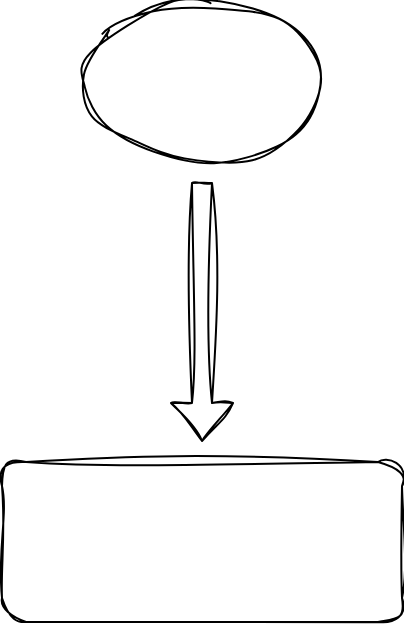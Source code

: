 <mxfile version="21.6.2" type="github">
  <diagram name="第 1 页" id="g1MfpLvZXn7BIR15hjBB">
    <mxGraphModel dx="1434" dy="819" grid="1" gridSize="10" guides="1" tooltips="1" connect="1" arrows="1" fold="1" page="1" pageScale="1" pageWidth="827" pageHeight="1169" math="0" shadow="0">
      <root>
        <mxCell id="0" />
        <mxCell id="1" parent="0" />
        <mxCell id="6NXTPWFflMgCVVTiuHxa-15" value="" style="ellipse;whiteSpace=wrap;html=1;sketch=1;curveFitting=1;jiggle=2;" parent="1" vertex="1">
          <mxGeometry x="300" y="150" width="120" height="80" as="geometry" />
        </mxCell>
        <mxCell id="6NXTPWFflMgCVVTiuHxa-19" value="" style="shape=flexArrow;endArrow=classic;html=1;rounded=0;sketch=1;curveFitting=1;jiggle=2;" parent="1" edge="1">
          <mxGeometry width="50" height="50" relative="1" as="geometry">
            <mxPoint x="360" y="240" as="sourcePoint" />
            <mxPoint x="360" y="370" as="targetPoint" />
          </mxGeometry>
        </mxCell>
        <mxCell id="6NXTPWFflMgCVVTiuHxa-20" value="" style="rounded=1;whiteSpace=wrap;html=1;sketch=1;curveFitting=1;jiggle=2;" parent="1" vertex="1">
          <mxGeometry x="260" y="380" width="200" height="80" as="geometry" />
        </mxCell>
      </root>
    </mxGraphModel>
  </diagram>
</mxfile>
